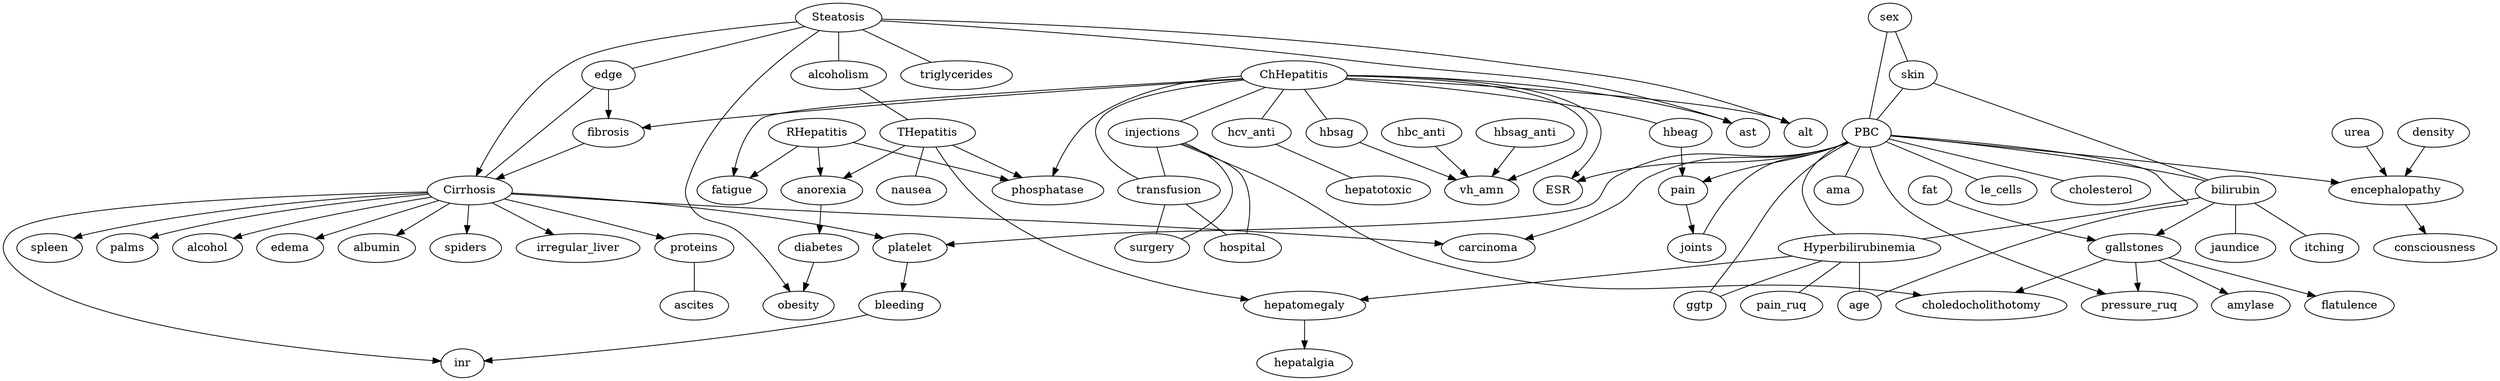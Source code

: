 digraph G {
    "PBC" -> "pain";
    "Steatosis" -> "obesity";
    "ChHepatitis" -> "ast";
    "hbsag" -> "vh_amn";
    "ChHepatitis" -> "vh_amn";
    "Hyperbilirubinemia" -> "hepatomegaly";
    "PBC" -> "pressure_ruq";
    "Cirrhosis" -> "platelet";
    "gallstones" -> "pressure_ruq";
    "bilirubin" -> "gallstones";
    "THepatitis" -> "phosphatase";
    "Steatosis" -> "alt";
    "pain" -> "joints";
    "Cirrhosis" -> "spiders";
    "edge" -> "fibrosis";
    "PBC" -> "platelet";
    "hbeag" -> "pain";
    "Cirrhosis" -> "carcinoma";
    "ChHepatitis" -> "phosphatase";
    "ChHepatitis" -> "alt";
    "gallstones" -> "amylase";
    "gallstones" -> "flatulence";
    "PBC" -> "encephalopathy";
    "Cirrhosis" -> "spleen";
    "RHepatitis" -> "fatigue";
    "Cirrhosis" -> "palms";
    "RHepatitis" -> "anorexia";
    "anorexia" -> "diabetes";
    "Steatosis" -> "Cirrhosis";
    "hbsag_anti" -> "vh_amn";
    "hbc_anti" -> "vh_amn";
    "fat" -> "gallstones";
    "Cirrhosis" -> "alcohol";
    "Steatosis" -> "ast";
    "PBC" -> "carcinoma";
    "encephalopathy" -> "consciousness";
    "injections" -> "choledocholithotomy";
    "THepatitis" -> "hepatomegaly";
    "density" -> "encephalopathy";
    "Cirrhosis" -> "edema";
    "ChHepatitis" -> "fibrosis";
    "Cirrhosis" -> "albumin";
    "ChHepatitis" -> "ESR";
    "bleeding" -> "inr";
    "hepatomegaly" -> "hepatalgia";
    "PBC" -> "ESR";
    "ChHepatitis" -> "fatigue";
    "fibrosis" -> "Cirrhosis";
    "gallstones" -> "choledocholithotomy";
    "RHepatitis" -> "phosphatase";
    "platelet" -> "bleeding";
    "Cirrhosis" -> "proteins";
    "THepatitis" -> "anorexia";
    "Cirrhosis" -> "inr";
    "Cirrhosis" -> "irregular_liver";
    "urea" -> "encephalopathy";
    "diabetes" -> "obesity";
    "Steatosis" -> "triglycerides" [dir = none];
    "PBC" -> "bilirubin" [dir = none];
    "injections" -> "surgery" [dir = none];
    "bilirubin" -> "Hyperbilirubinemia" [dir = none];
    "alcoholism" -> "THepatitis" [dir = none];
    "edge" -> "Cirrhosis" [dir = none];
    "injections" -> "hospital" [dir = none];
    "PBC" -> "joints" [dir = none];
    "PBC" -> "ggtp" [dir = none];
    "sex" -> "PBC" [dir = none];
    "hcv_anti" -> "hepatotoxic" [dir = none];
    "ChHepatitis" -> "hbsag" [dir = none];
    "PBC" -> "Hyperbilirubinemia" [dir = none];
    "THepatitis" -> "nausea" [dir = none];
    "injections" -> "transfusion" [dir = none];
    "transfusion" -> "surgery" [dir = none];
    "sex" -> "skin" [dir = none];
    "bilirubin" -> "jaundice" [dir = none];
    "transfusion" -> "hospital" [dir = none];
    "ChHepatitis" -> "hcv_anti" [dir = none];
    "PBC" -> "ama" [dir = none];
    "Hyperbilirubinemia" -> "ggtp" [dir = none];
    "Hyperbilirubinemia" -> "age" [dir = none];
    "skin" -> "PBC" [dir = none];
    "skin" -> "bilirubin" [dir = none];
    "ChHepatitis" -> "injections" [dir = none];
    "PBC" -> "le_cells" [dir = none];
    "proteins" -> "ascites" [dir = none];
    "ChHepatitis" -> "transfusion" [dir = none];
    "bilirubin" -> "itching" [dir = none];
    "Steatosis" -> "alcoholism" [dir = none];
    "PBC" -> "age" [dir = none];
    "PBC" -> "cholesterol" [dir = none];
    "Steatosis" -> "edge" [dir = none];
    "Hyperbilirubinemia" -> "pain_ruq" [dir = none];
    "ChHepatitis" -> "hbeag" [dir = none];
}
